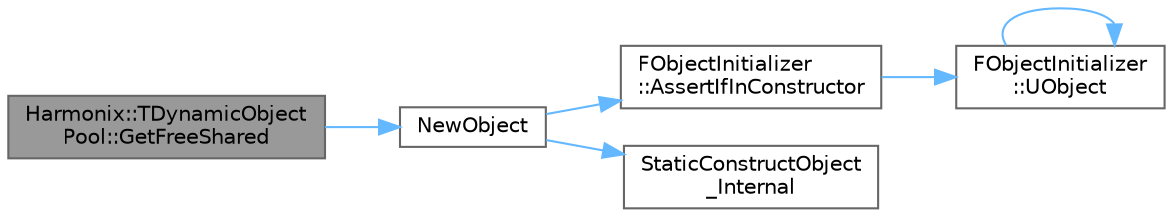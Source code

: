 digraph "Harmonix::TDynamicObjectPool::GetFreeShared"
{
 // INTERACTIVE_SVG=YES
 // LATEX_PDF_SIZE
  bgcolor="transparent";
  edge [fontname=Helvetica,fontsize=10,labelfontname=Helvetica,labelfontsize=10];
  node [fontname=Helvetica,fontsize=10,shape=box,height=0.2,width=0.4];
  rankdir="LR";
  Node1 [id="Node000001",label="Harmonix::TDynamicObject\lPool::GetFreeShared",height=0.2,width=0.4,color="gray40", fillcolor="grey60", style="filled", fontcolor="black",tooltip="Get a \"free\" object from the pool, that isn't in use return value is TSharedPtr, so it'll stay valid ..."];
  Node1 -> Node2 [id="edge1_Node000001_Node000002",color="steelblue1",style="solid",tooltip=" "];
  Node2 [id="Node000002",label="NewObject",height=0.2,width=0.4,color="grey40", fillcolor="white", style="filled",URL="$d0/da9/UObjectGlobals_8h.html#a5bfc0b5d674bcc61332d93ddda0003de",tooltip="Convenience template for constructing a gameplay object."];
  Node2 -> Node3 [id="edge2_Node000002_Node000003",color="steelblue1",style="solid",tooltip=" "];
  Node3 [id="Node000003",label="FObjectInitializer\l::AssertIfInConstructor",height=0.2,width=0.4,color="grey40", fillcolor="white", style="filled",URL="$d5/d7f/classFObjectInitializer.html#af430b0539029f9bf4a6436bd5b5ee31b",tooltip="Asserts with the specified message if code is executed inside UObject constructor."];
  Node3 -> Node4 [id="edge3_Node000003_Node000004",color="steelblue1",style="solid",tooltip=" "];
  Node4 [id="Node000004",label="FObjectInitializer\l::UObject",height=0.2,width=0.4,color="grey40", fillcolor="white", style="filled",URL="$d5/d7f/classFObjectInitializer.html#a883e79be52bfec451a0e77abbe93eaa5",tooltip=" "];
  Node4 -> Node4 [id="edge4_Node000004_Node000004",color="steelblue1",style="solid",tooltip=" "];
  Node2 -> Node5 [id="edge5_Node000002_Node000005",color="steelblue1",style="solid",tooltip=" "];
  Node5 [id="Node000005",label="StaticConstructObject\l_Internal",height=0.2,width=0.4,color="grey40", fillcolor="white", style="filled",URL="$d0/da9/UObjectGlobals_8h.html#ad949828940bb700383cfe4bbbd6c9cf8",tooltip="Create a new instance of an object."];
}
